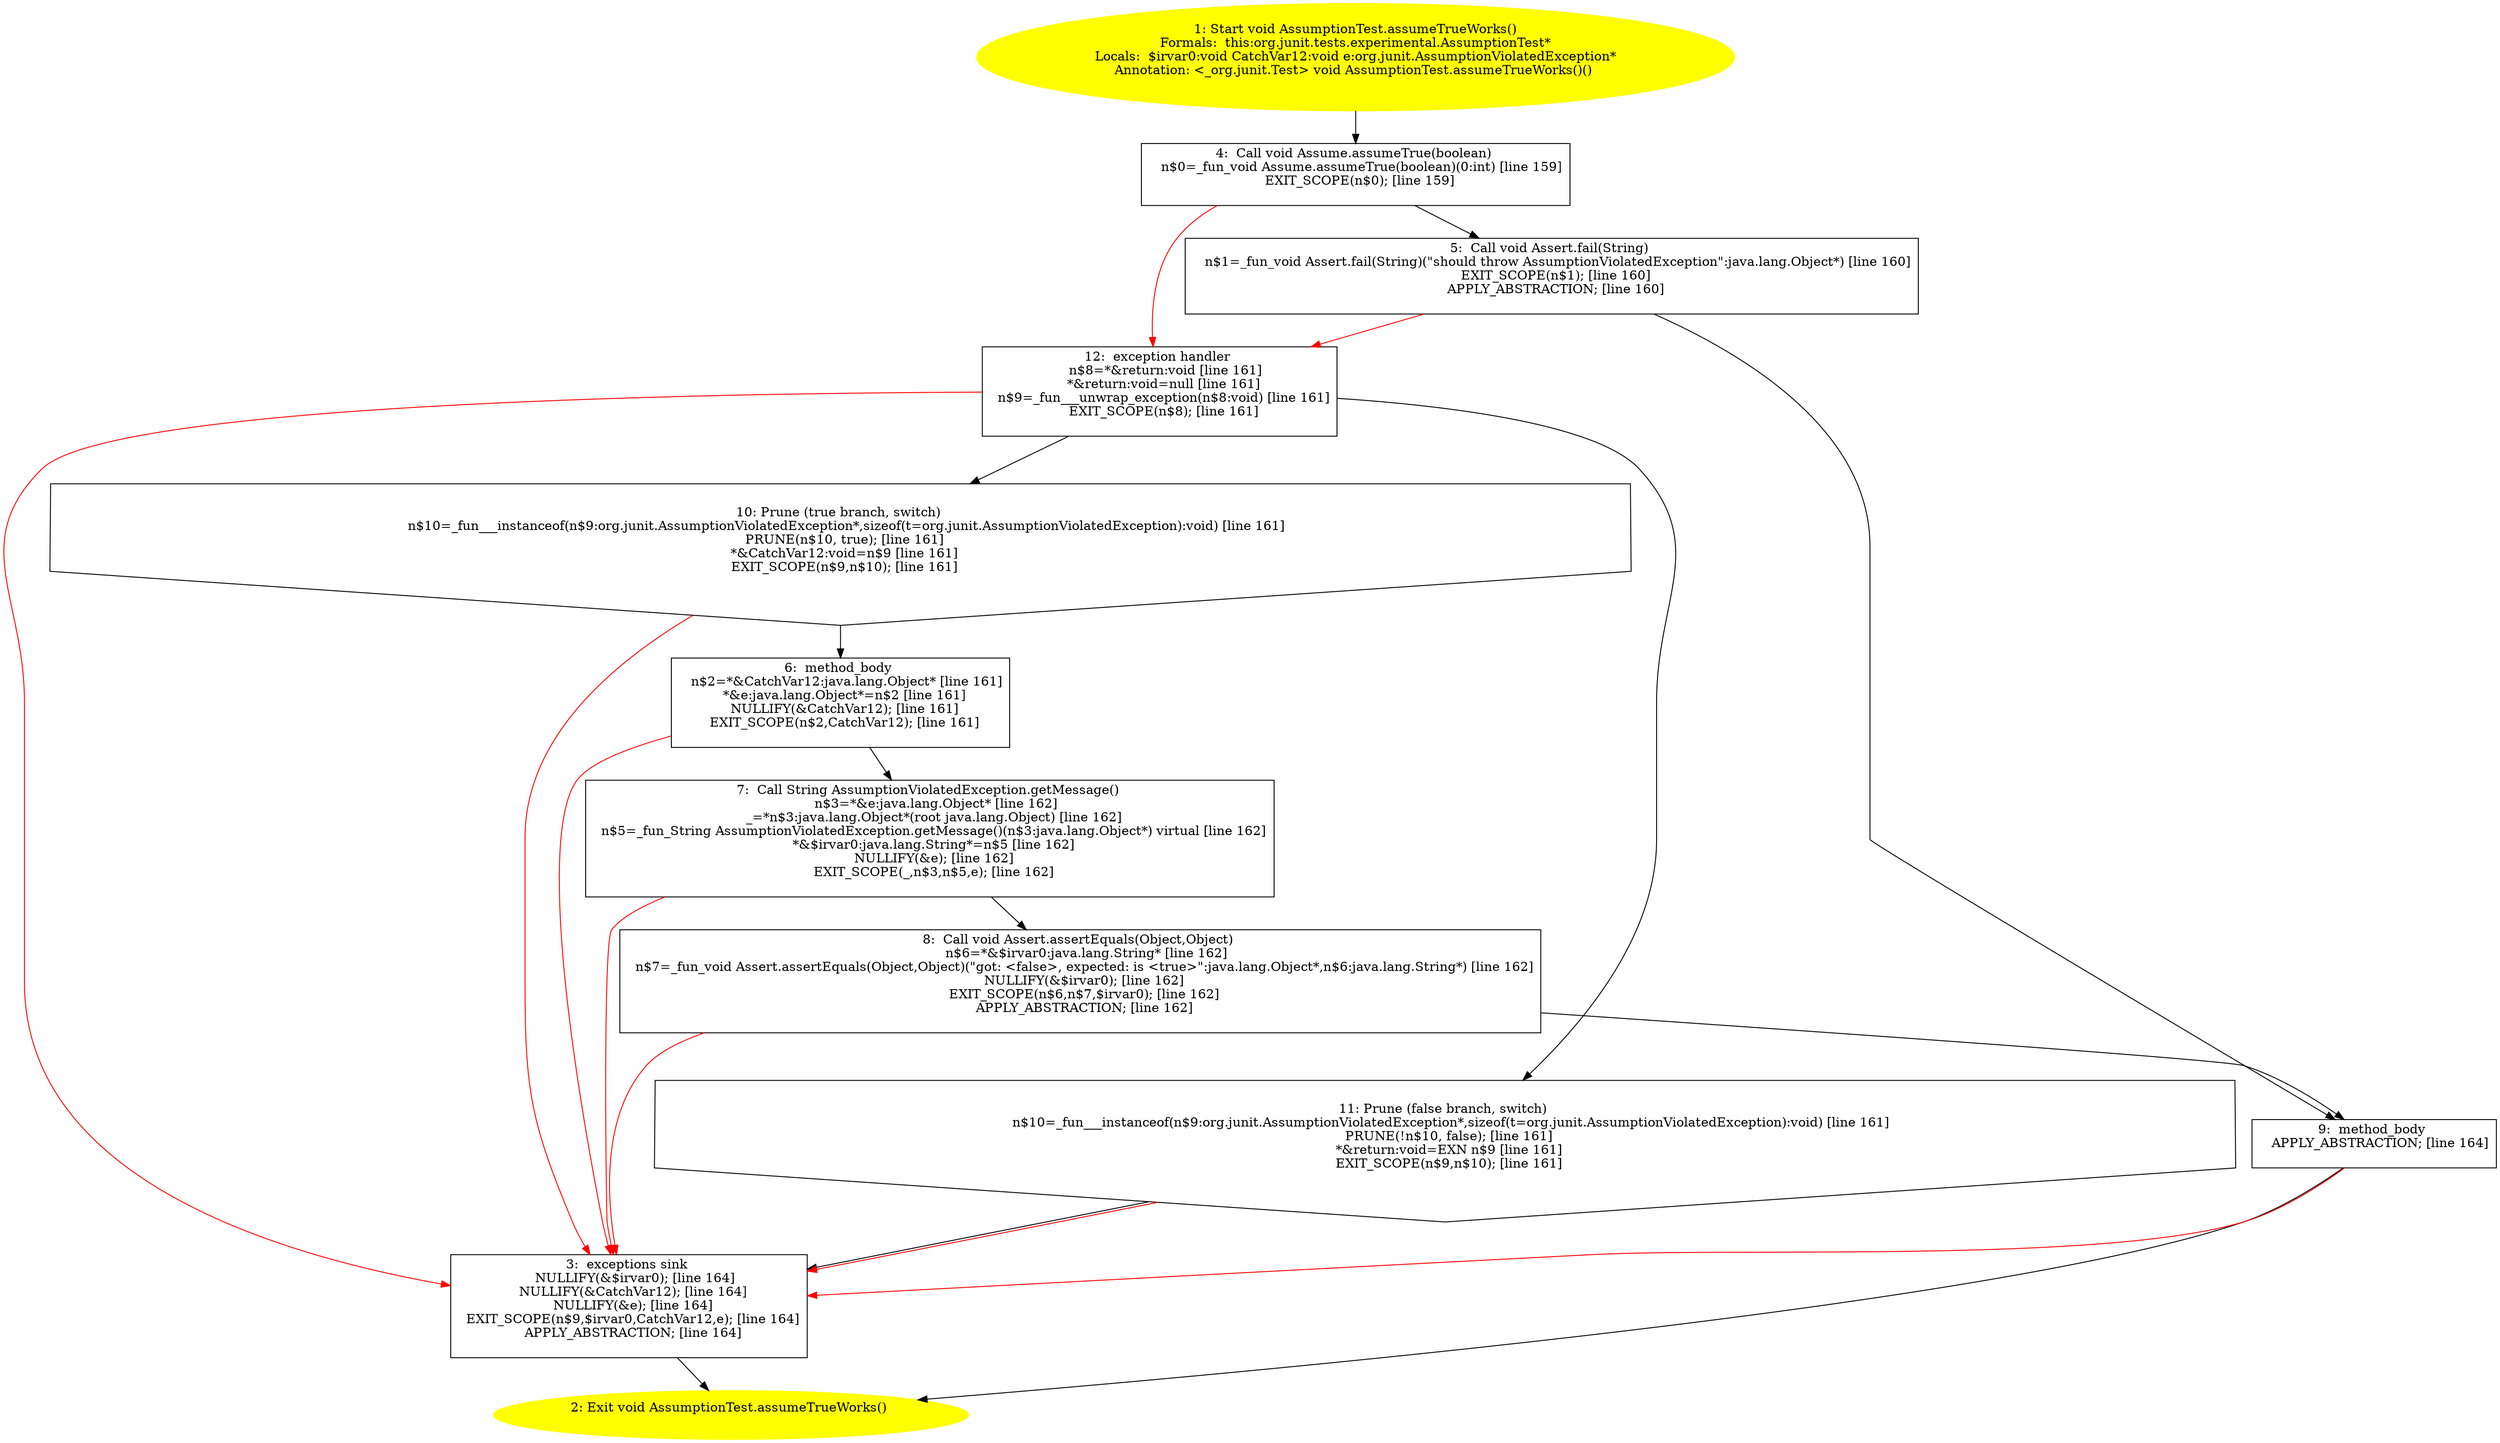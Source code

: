 /* @generated */
digraph cfg {
"org.junit.tests.experimental.AssumptionTest.assumeTrueWorks():void.8955739c59d1b42ac760dcaeb731646f_1" [label="1: Start void AssumptionTest.assumeTrueWorks()\nFormals:  this:org.junit.tests.experimental.AssumptionTest*\nLocals:  $irvar0:void CatchVar12:void e:org.junit.AssumptionViolatedException*\nAnnotation: <_org.junit.Test> void AssumptionTest.assumeTrueWorks()() \n  " color=yellow style=filled]
	

	 "org.junit.tests.experimental.AssumptionTest.assumeTrueWorks():void.8955739c59d1b42ac760dcaeb731646f_1" -> "org.junit.tests.experimental.AssumptionTest.assumeTrueWorks():void.8955739c59d1b42ac760dcaeb731646f_4" ;
"org.junit.tests.experimental.AssumptionTest.assumeTrueWorks():void.8955739c59d1b42ac760dcaeb731646f_2" [label="2: Exit void AssumptionTest.assumeTrueWorks() \n  " color=yellow style=filled]
	

"org.junit.tests.experimental.AssumptionTest.assumeTrueWorks():void.8955739c59d1b42ac760dcaeb731646f_3" [label="3:  exceptions sink \n   NULLIFY(&$irvar0); [line 164]\n  NULLIFY(&CatchVar12); [line 164]\n  NULLIFY(&e); [line 164]\n  EXIT_SCOPE(n$9,$irvar0,CatchVar12,e); [line 164]\n  APPLY_ABSTRACTION; [line 164]\n " shape="box"]
	

	 "org.junit.tests.experimental.AssumptionTest.assumeTrueWorks():void.8955739c59d1b42ac760dcaeb731646f_3" -> "org.junit.tests.experimental.AssumptionTest.assumeTrueWorks():void.8955739c59d1b42ac760dcaeb731646f_2" ;
"org.junit.tests.experimental.AssumptionTest.assumeTrueWorks():void.8955739c59d1b42ac760dcaeb731646f_4" [label="4:  Call void Assume.assumeTrue(boolean) \n   n$0=_fun_void Assume.assumeTrue(boolean)(0:int) [line 159]\n  EXIT_SCOPE(n$0); [line 159]\n " shape="box"]
	

	 "org.junit.tests.experimental.AssumptionTest.assumeTrueWorks():void.8955739c59d1b42ac760dcaeb731646f_4" -> "org.junit.tests.experimental.AssumptionTest.assumeTrueWorks():void.8955739c59d1b42ac760dcaeb731646f_5" ;
	 "org.junit.tests.experimental.AssumptionTest.assumeTrueWorks():void.8955739c59d1b42ac760dcaeb731646f_4" -> "org.junit.tests.experimental.AssumptionTest.assumeTrueWorks():void.8955739c59d1b42ac760dcaeb731646f_12" [color="red" ];
"org.junit.tests.experimental.AssumptionTest.assumeTrueWorks():void.8955739c59d1b42ac760dcaeb731646f_5" [label="5:  Call void Assert.fail(String) \n   n$1=_fun_void Assert.fail(String)(\"should throw AssumptionViolatedException\":java.lang.Object*) [line 160]\n  EXIT_SCOPE(n$1); [line 160]\n  APPLY_ABSTRACTION; [line 160]\n " shape="box"]
	

	 "org.junit.tests.experimental.AssumptionTest.assumeTrueWorks():void.8955739c59d1b42ac760dcaeb731646f_5" -> "org.junit.tests.experimental.AssumptionTest.assumeTrueWorks():void.8955739c59d1b42ac760dcaeb731646f_9" ;
	 "org.junit.tests.experimental.AssumptionTest.assumeTrueWorks():void.8955739c59d1b42ac760dcaeb731646f_5" -> "org.junit.tests.experimental.AssumptionTest.assumeTrueWorks():void.8955739c59d1b42ac760dcaeb731646f_12" [color="red" ];
"org.junit.tests.experimental.AssumptionTest.assumeTrueWorks():void.8955739c59d1b42ac760dcaeb731646f_6" [label="6:  method_body \n   n$2=*&CatchVar12:java.lang.Object* [line 161]\n  *&e:java.lang.Object*=n$2 [line 161]\n  NULLIFY(&CatchVar12); [line 161]\n  EXIT_SCOPE(n$2,CatchVar12); [line 161]\n " shape="box"]
	

	 "org.junit.tests.experimental.AssumptionTest.assumeTrueWorks():void.8955739c59d1b42ac760dcaeb731646f_6" -> "org.junit.tests.experimental.AssumptionTest.assumeTrueWorks():void.8955739c59d1b42ac760dcaeb731646f_7" ;
	 "org.junit.tests.experimental.AssumptionTest.assumeTrueWorks():void.8955739c59d1b42ac760dcaeb731646f_6" -> "org.junit.tests.experimental.AssumptionTest.assumeTrueWorks():void.8955739c59d1b42ac760dcaeb731646f_3" [color="red" ];
"org.junit.tests.experimental.AssumptionTest.assumeTrueWorks():void.8955739c59d1b42ac760dcaeb731646f_7" [label="7:  Call String AssumptionViolatedException.getMessage() \n   n$3=*&e:java.lang.Object* [line 162]\n  _=*n$3:java.lang.Object*(root java.lang.Object) [line 162]\n  n$5=_fun_String AssumptionViolatedException.getMessage()(n$3:java.lang.Object*) virtual [line 162]\n  *&$irvar0:java.lang.String*=n$5 [line 162]\n  NULLIFY(&e); [line 162]\n  EXIT_SCOPE(_,n$3,n$5,e); [line 162]\n " shape="box"]
	

	 "org.junit.tests.experimental.AssumptionTest.assumeTrueWorks():void.8955739c59d1b42ac760dcaeb731646f_7" -> "org.junit.tests.experimental.AssumptionTest.assumeTrueWorks():void.8955739c59d1b42ac760dcaeb731646f_8" ;
	 "org.junit.tests.experimental.AssumptionTest.assumeTrueWorks():void.8955739c59d1b42ac760dcaeb731646f_7" -> "org.junit.tests.experimental.AssumptionTest.assumeTrueWorks():void.8955739c59d1b42ac760dcaeb731646f_3" [color="red" ];
"org.junit.tests.experimental.AssumptionTest.assumeTrueWorks():void.8955739c59d1b42ac760dcaeb731646f_8" [label="8:  Call void Assert.assertEquals(Object,Object) \n   n$6=*&$irvar0:java.lang.String* [line 162]\n  n$7=_fun_void Assert.assertEquals(Object,Object)(\"got: <false>, expected: is <true>\":java.lang.Object*,n$6:java.lang.String*) [line 162]\n  NULLIFY(&$irvar0); [line 162]\n  EXIT_SCOPE(n$6,n$7,$irvar0); [line 162]\n  APPLY_ABSTRACTION; [line 162]\n " shape="box"]
	

	 "org.junit.tests.experimental.AssumptionTest.assumeTrueWorks():void.8955739c59d1b42ac760dcaeb731646f_8" -> "org.junit.tests.experimental.AssumptionTest.assumeTrueWorks():void.8955739c59d1b42ac760dcaeb731646f_9" ;
	 "org.junit.tests.experimental.AssumptionTest.assumeTrueWorks():void.8955739c59d1b42ac760dcaeb731646f_8" -> "org.junit.tests.experimental.AssumptionTest.assumeTrueWorks():void.8955739c59d1b42ac760dcaeb731646f_3" [color="red" ];
"org.junit.tests.experimental.AssumptionTest.assumeTrueWorks():void.8955739c59d1b42ac760dcaeb731646f_9" [label="9:  method_body \n   APPLY_ABSTRACTION; [line 164]\n " shape="box"]
	

	 "org.junit.tests.experimental.AssumptionTest.assumeTrueWorks():void.8955739c59d1b42ac760dcaeb731646f_9" -> "org.junit.tests.experimental.AssumptionTest.assumeTrueWorks():void.8955739c59d1b42ac760dcaeb731646f_2" ;
	 "org.junit.tests.experimental.AssumptionTest.assumeTrueWorks():void.8955739c59d1b42ac760dcaeb731646f_9" -> "org.junit.tests.experimental.AssumptionTest.assumeTrueWorks():void.8955739c59d1b42ac760dcaeb731646f_3" [color="red" ];
"org.junit.tests.experimental.AssumptionTest.assumeTrueWorks():void.8955739c59d1b42ac760dcaeb731646f_10" [label="10: Prune (true branch, switch) \n   n$10=_fun___instanceof(n$9:org.junit.AssumptionViolatedException*,sizeof(t=org.junit.AssumptionViolatedException):void) [line 161]\n  PRUNE(n$10, true); [line 161]\n  *&CatchVar12:void=n$9 [line 161]\n  EXIT_SCOPE(n$9,n$10); [line 161]\n " shape="invhouse"]
	

	 "org.junit.tests.experimental.AssumptionTest.assumeTrueWorks():void.8955739c59d1b42ac760dcaeb731646f_10" -> "org.junit.tests.experimental.AssumptionTest.assumeTrueWorks():void.8955739c59d1b42ac760dcaeb731646f_6" ;
	 "org.junit.tests.experimental.AssumptionTest.assumeTrueWorks():void.8955739c59d1b42ac760dcaeb731646f_10" -> "org.junit.tests.experimental.AssumptionTest.assumeTrueWorks():void.8955739c59d1b42ac760dcaeb731646f_3" [color="red" ];
"org.junit.tests.experimental.AssumptionTest.assumeTrueWorks():void.8955739c59d1b42ac760dcaeb731646f_11" [label="11: Prune (false branch, switch) \n   n$10=_fun___instanceof(n$9:org.junit.AssumptionViolatedException*,sizeof(t=org.junit.AssumptionViolatedException):void) [line 161]\n  PRUNE(!n$10, false); [line 161]\n  *&return:void=EXN n$9 [line 161]\n  EXIT_SCOPE(n$9,n$10); [line 161]\n " shape="invhouse"]
	

	 "org.junit.tests.experimental.AssumptionTest.assumeTrueWorks():void.8955739c59d1b42ac760dcaeb731646f_11" -> "org.junit.tests.experimental.AssumptionTest.assumeTrueWorks():void.8955739c59d1b42ac760dcaeb731646f_3" ;
	 "org.junit.tests.experimental.AssumptionTest.assumeTrueWorks():void.8955739c59d1b42ac760dcaeb731646f_11" -> "org.junit.tests.experimental.AssumptionTest.assumeTrueWorks():void.8955739c59d1b42ac760dcaeb731646f_3" [color="red" ];
"org.junit.tests.experimental.AssumptionTest.assumeTrueWorks():void.8955739c59d1b42ac760dcaeb731646f_12" [label="12:  exception handler \n   n$8=*&return:void [line 161]\n  *&return:void=null [line 161]\n  n$9=_fun___unwrap_exception(n$8:void) [line 161]\n  EXIT_SCOPE(n$8); [line 161]\n " shape="box"]
	

	 "org.junit.tests.experimental.AssumptionTest.assumeTrueWorks():void.8955739c59d1b42ac760dcaeb731646f_12" -> "org.junit.tests.experimental.AssumptionTest.assumeTrueWorks():void.8955739c59d1b42ac760dcaeb731646f_10" ;
	 "org.junit.tests.experimental.AssumptionTest.assumeTrueWorks():void.8955739c59d1b42ac760dcaeb731646f_12" -> "org.junit.tests.experimental.AssumptionTest.assumeTrueWorks():void.8955739c59d1b42ac760dcaeb731646f_11" ;
	 "org.junit.tests.experimental.AssumptionTest.assumeTrueWorks():void.8955739c59d1b42ac760dcaeb731646f_12" -> "org.junit.tests.experimental.AssumptionTest.assumeTrueWorks():void.8955739c59d1b42ac760dcaeb731646f_3" [color="red" ];
}
